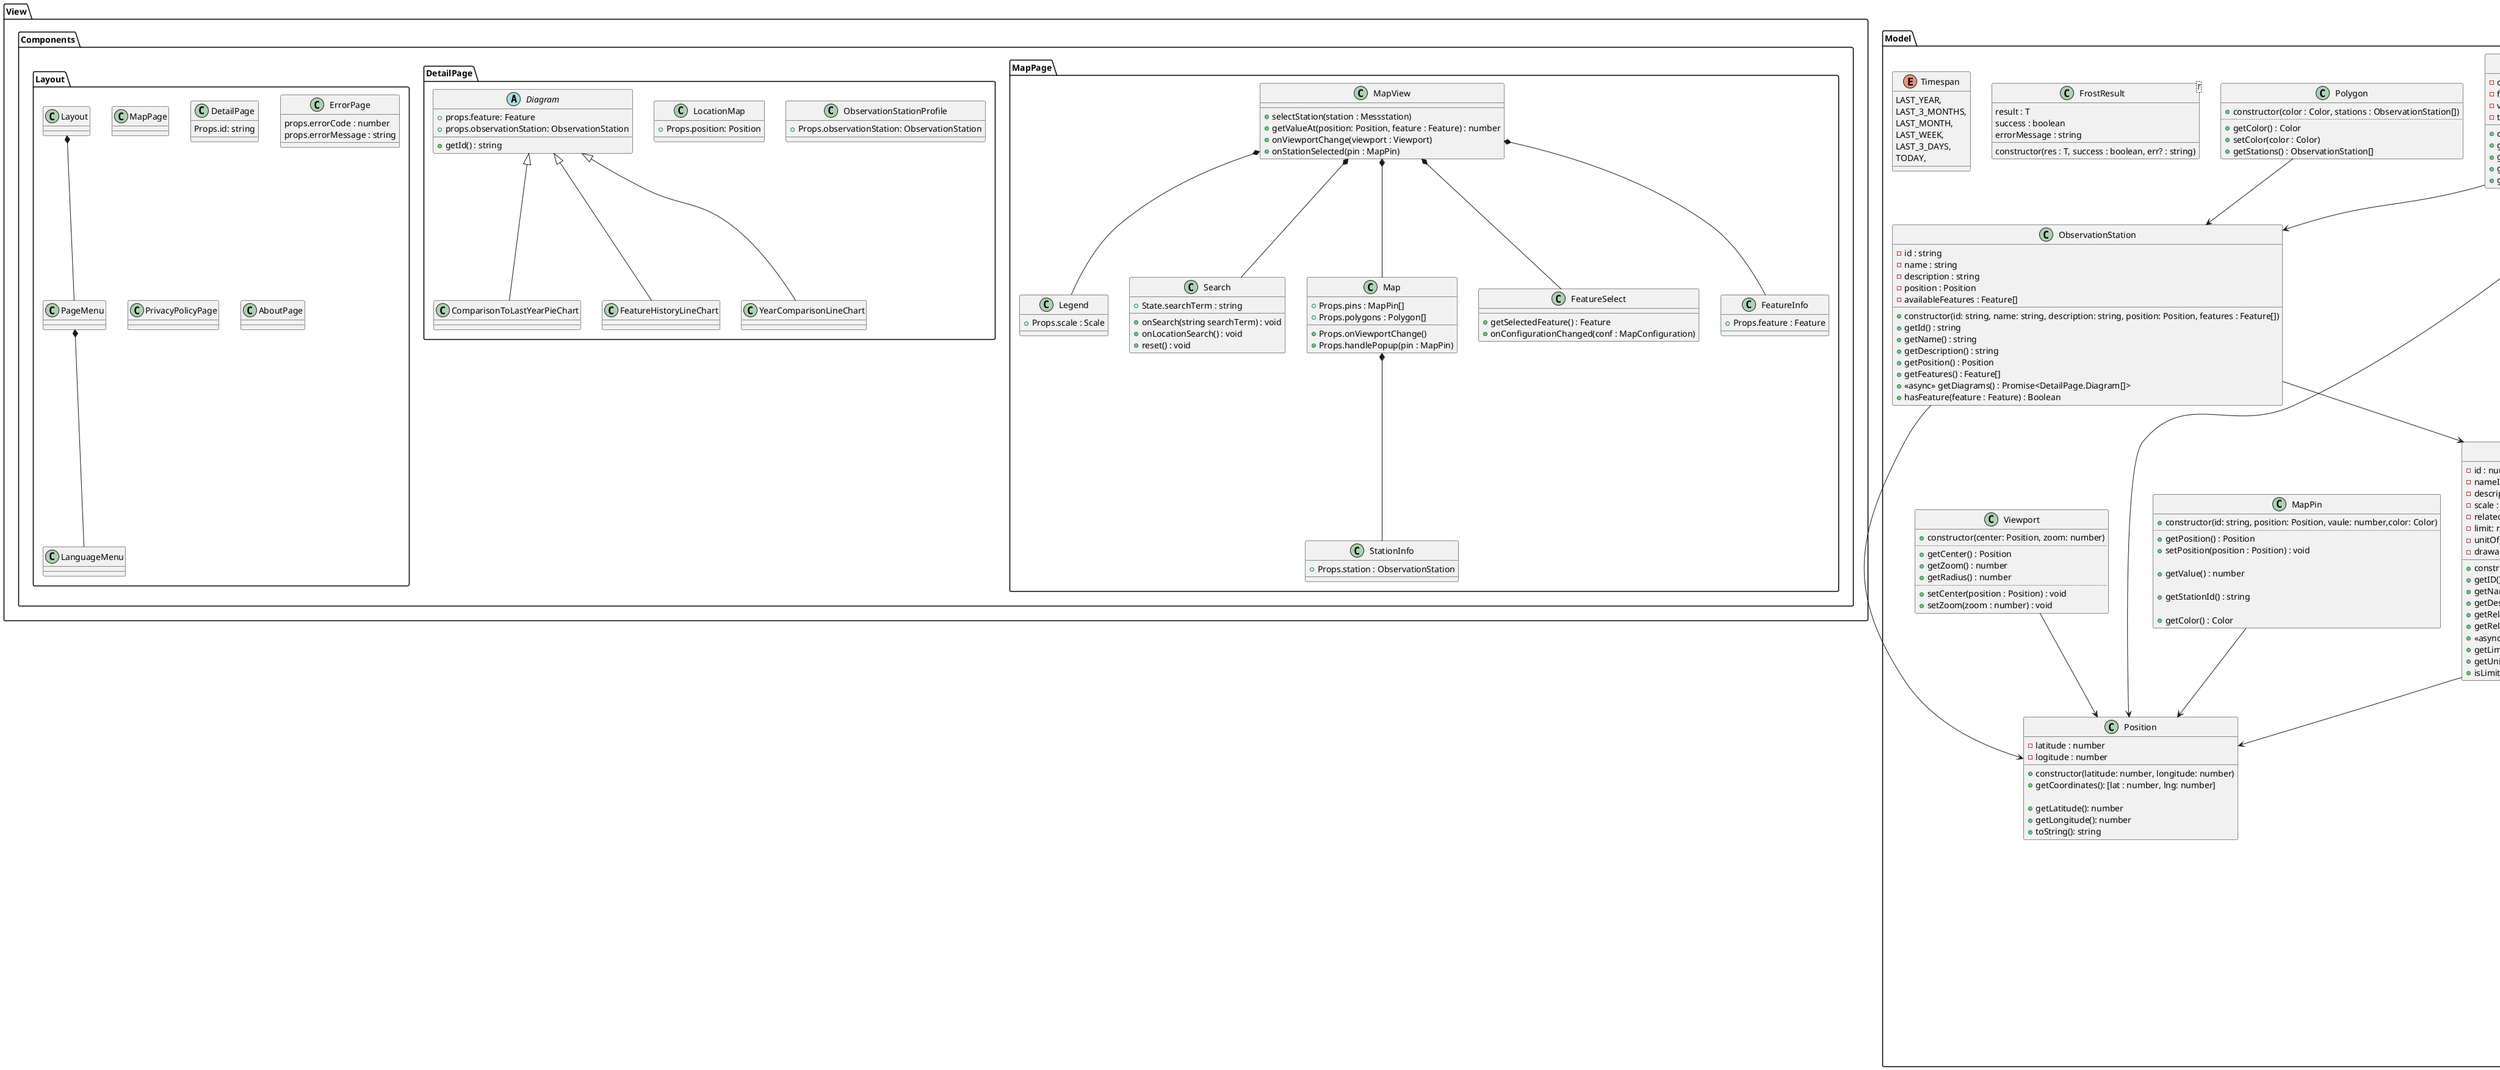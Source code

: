 @startuml MVC

namespace Model {


    Feature --> Position
    Feature --> Scale

    MapPin --> Position
    Viewport --> Position

    Observation --> Feature
    Observation --> Position
    Observation --> ObservationStation

    ObservationStation --> Feature
    ObservationStation --> Position

    Scale --> Color

    Polygon --> ObservationStation

    class FrostResult<T> {
            constructor(res : T, success : boolean, err? : string)
            result : T
            success : boolean
            errorMessage : string
        }

    class Polygon {
        + constructor(color : Color, stations : ObservationStation[])
        ..
        + getColor() : Color
        + setColor(color : Color)
        + getStations() : ObservationStation[]
    }

    class MapPin {
        +constructor(id: string, position: Position, vaule: number,color: Color)
        ..
        + getPosition() : Position
        + setPosition(position : Position) : void

        + getValue() : number

        + getStationId() : string

        + getColor() : Color
    }

    class Viewport {
        + constructor(center: Position, zoom: number)
        ..
        + getCenter() : Position
        + getZoom() : number
        + getRadius() : number
        ..
        + setCenter(position : Position) : void
        + setZoom(zoom : number) : void
    }

    class ObservationStation {
        - id : string
        - name : string
        - description : string
        - position : Position
        - availableFeatures : Feature[]

        + constructor(id: string, name: string, description: string, position: Position, features : Feature[])
        + getId() : string
        + getName() : string
        + getDescription() : string
        + getPosition() : Position
        + getFeatures() : Feature[]
        + <<async>> getDiagrams() : Promise<DetailPage.Diagram[]>
        + hasFeature(feature : Feature) : Boolean
    }

    class Observation {
        - observationStation : ObservationStation
        - feature : Feature
        - value : number
        - timestamp : Date

        + constructor(observationStation: ObservationStation, feature: Feature, date: Date, value: number)
        + getObservationStation() : ObservationStation
        + getFeature() : Feature
        + getValue() : number
        + getTimeStamp() : Date
    }

    enum Timespan {
        LAST_YEAR,
        LAST_3_MONTHS,
        LAST_MONTH,
        LAST_WEEK,
        LAST_3_DAYS,
        TODAY,
    }

    class Position {
        - latitude : number
        - logitude : number

        + constructor(latitude: number, longitude: number)
        + getCoordinates(): [lat : number, lng: number]

        + getLatitude(): number
        + getLongitude(): number
        + toString(): string
    }

    class Feature {
        - id : number
        - nameId : string
        - descriptionId : string
        - scale : Scale
        - relatedWeblinkId : string
        - limit: number
        - unitOfMeasurement: string
        - drawableDiagramIds: string[]

        + constructor(id : string, nameId : string, descriptionId : string, relatedWeblinkId : string, scale : Scale, drawableDiagramIds: string[], limit: number, unitOfMeasurement: string)
        + getID(): number
        + getName(): string
        + getDescription(): string
        + getRelatedScale(): Scale
        + getRelatedWeblink(): string
        + <<async>> getDrawableDiagrams(observationStation: ObservationStation): Promise<DetailPage.Diagram[]>
        + getLimit(): number
        + getUnitOfMeasurement(): string
        + isLimitExeeded(observation: Observation): boolean
    }

    class Color {
        {static} + readonly GREEN = "#50EE70"
        {static} + readonly LIGHTGREEN = "#AAFF55"
        {static} + readonly YELLOW = "#FFFF00"
        {static} + readonly ORANGE = "#FFA500"
        {static} + readonly RED = "#FF0000"
        {static} + readonly WHITE = "#FFFFFF"
        {static} + readonly BLACK = "#000000"
        {static} + readonly PRIMARY
        {static} + readonly SECONDARY

        + constructor(r: number, g: number, b: number)
        + constructor(hex: string)
        + getRGB() : [number, number, number]
        + getHex() : string
    }

    class Scale {
        + constructor(linearTransition: boolean, colors : {number, string}[])
        + getColor(value : number) : Color
    }

}

namespace View {
    namespace Components {
        namespace MapPage {

            'View.Components.Layout.MapPage *-- View.Components.MapPage.MapView
            
            MapView *-- Search
            
            MapView *-- Map
            MapView *-- FeatureSelect
            MapView *-- FeatureInfo

            MapView *-- Legend

            class FeatureSelect {
                + getSelectedFeature() : Feature
                + onConfigurationChanged(conf : MapConfiguration)
            }
            class Search {
                + State.searchTerm : string
                + onSearch(string searchTerm) : void
                + onLocationSearch() : void
                + reset() : void
            }

            class MapView {
                + selectStation(station : Messstation)
                + getValueAt(position: Position, feature : Feature) : number
                + onViewportChange(viewport : Viewport)
                + onStationSelected(pin : MapPin)
            }
            class Map {
                + Props.pins : MapPin[]
                + Props.polygons : Polygon[]
                + Props.onViewportChange()
                + Props.handlePopup(pin : MapPin)
            }
            class Legend {
                + Props.scale : Scale
            }

            Map *-- StationInfo

            class StationInfo {
                + Props.station : ObservationStation
            }

            class FeatureInfo {
                + Props.feature : Feature
            }
        }
        namespace DetailPage {
            class ObservationStationProfile {
                + Props.observationStation: ObservationStation
            }
            class LocationMap {
                + Props.position: Position
            }
            abstract Diagram {
                + props.feature: Feature
                + props.observationStation: ObservationStation
                + getId() : string
            }
            class FeatureHistoryLineChart extends Diagram
            class YearComparisonLineChart extends Diagram
            class ComparisonToLastYearPieChart extends Diagram
        }


        namespace Layout {
            Layout *-- PageMenu
            PageMenu *-- LanguageMenu

            class MapPage
            class DetailPage {
                Props.id: string
            }
            class ErrorPage {
                props.errorCode : number
                props.errorMessage : string
            }
            class PrivacyPolicyPage
            class AboutPage
            class PageMenu
            class LanguageMenu
            class Layout
        }
    }
}


namespace Controller {
    namespace Frost {
        class DataProvider {
            + {static} getObservationStations(middle: Position, radius : number) : ObservationStation[]
            + {static} getLatestObservation(station : ObservationStation, feature : Feature) : Observation
            + {static} getObservations(station : ObservationStation, start : Date, end : Date, 
              {static}  feature : Feature, freuqency? : Frequency) : Observation[]
            + {static} getObservationStations(middle : Position, radius : number) : ObservationStation[]
            + {static} getStation(id : string) : ObservationStation
        }

        note as N1
            Fassade, nur diese Klasse ist nach außen sichtbar.
        end note

        DataProvider .. N1

        DataProvider --> FrostFactory
        DataProvider --> FrostServer

        abstract QueryBuilder {
            getQuery(options : any) : string
        }

        FrostFactory --> ResultModelConverter

        namespace GetObservationStation {
            class GetObservationStationsBuilder implements Controller.Frost.QueryBuilder {
                getQuery(options: GetObservationStationsOptions) : string
            }

            class GetObservationStationFactory implements Controller.Frost.FrostFactory{
                GetQueryBuilder() : GetObservationStationsBuilder
                GetConverter() : GetObservationStationsConverter
            }

            GetObservationStationsBuilder --> GetObservationStationsOptions
            GetObservationStationFactory --> GetObservationStationsBuilder
            GetObservationStationFactory --> GetObservationStationsConverter

            interface GetObservationStationsOptions {
                middle : Position
                radius : number
            }
            
            class GetObservationStationsConverter<ObservationStation[]> implements Controller.Frost.ResultModelConverter {
                convert(json : string) : FrostResult<ObservationStation[]>
            }

            note as N3
            GetObservationStation ist beispielhaft für alle Factorys
            die für die Übersicht weggelassen wurden.
            end note

            GetObservationStationFactory .. N3
        }


        abstract ResultModelConverter<T> {
            convert(json : string): FrostResult<T>
        }


        abstract FrostFactory {
            GetConverter() : ResultModelConverter<T>
            GetQueryBuilder() : QueryBuilder
        }



        FrostFactory --> QueryBuilder

        class FrostServer {
            getUrl() : string
            setUrl(url : string)

            request(ff : FrostFactory, options : any) : FrostResult
            <<async>> asyncRequest(ff : FrostFactory, options : any) : Promise<FrostResult>
        }
        note as N2
        request(new GetObservationStationsFactory(), options : GetObservationStationsOptions) {
            var query = ff.getQueryBuilder().getQuery(options)
            var json = this.send(query)
            var obs = ff.getConverter().convert(json)
            return obs
            }
        end note
        FrostServer .. N2
    }
    namespace Storage {
        class Language {
            {static} + getText(id: string) : string
            {static} + changeLanguage(languageId : string): void
            {static} + getSelectedLanguageId() : string
        }

        class MapConfigurationMemory {
            + save(MapConfiguration conf, viewport : Viewport)
            + load() : (MapConfiguration, Viewport)
        }
    }

    MapController --> Controller.Storage.MapConfigurationMemory

    class MapController {
        + handlePopup(pin : MapPin) : [Station, Observation]
        + handleViewportChange(viewport : Viewport)
        --
        + getPins() : MapPin[]
        + getPolygons() : Polygon[]

        + changeFeature(feature : Feature) : void
        + onConfigurationChange(mapConf : MapConfiguration) : void
        + search(searchTerm : string) : void
        + updateCurrentPosition(position : Position) : void
    }

    abstract MapConfiguration {
        + getPins(port : Viewport) : MapPin[]
        + getPolygons(port: Viewport) : Polygon[]
        + getScale() : Scale
        + getFeatures() : Feature[]
    }

    class StationConfiguration extends MapConfiguration {
        + setFeature(feature : Feature)
    }

    class PolygonConfiguration extends MapConfiguration {
        + setFeature(feature : Feature)
    }

    class NearConfiguration extends MapConfiguration {
        + radius : number
        --
        + setFeature(feature : Feature)
    }

}

@enduml

